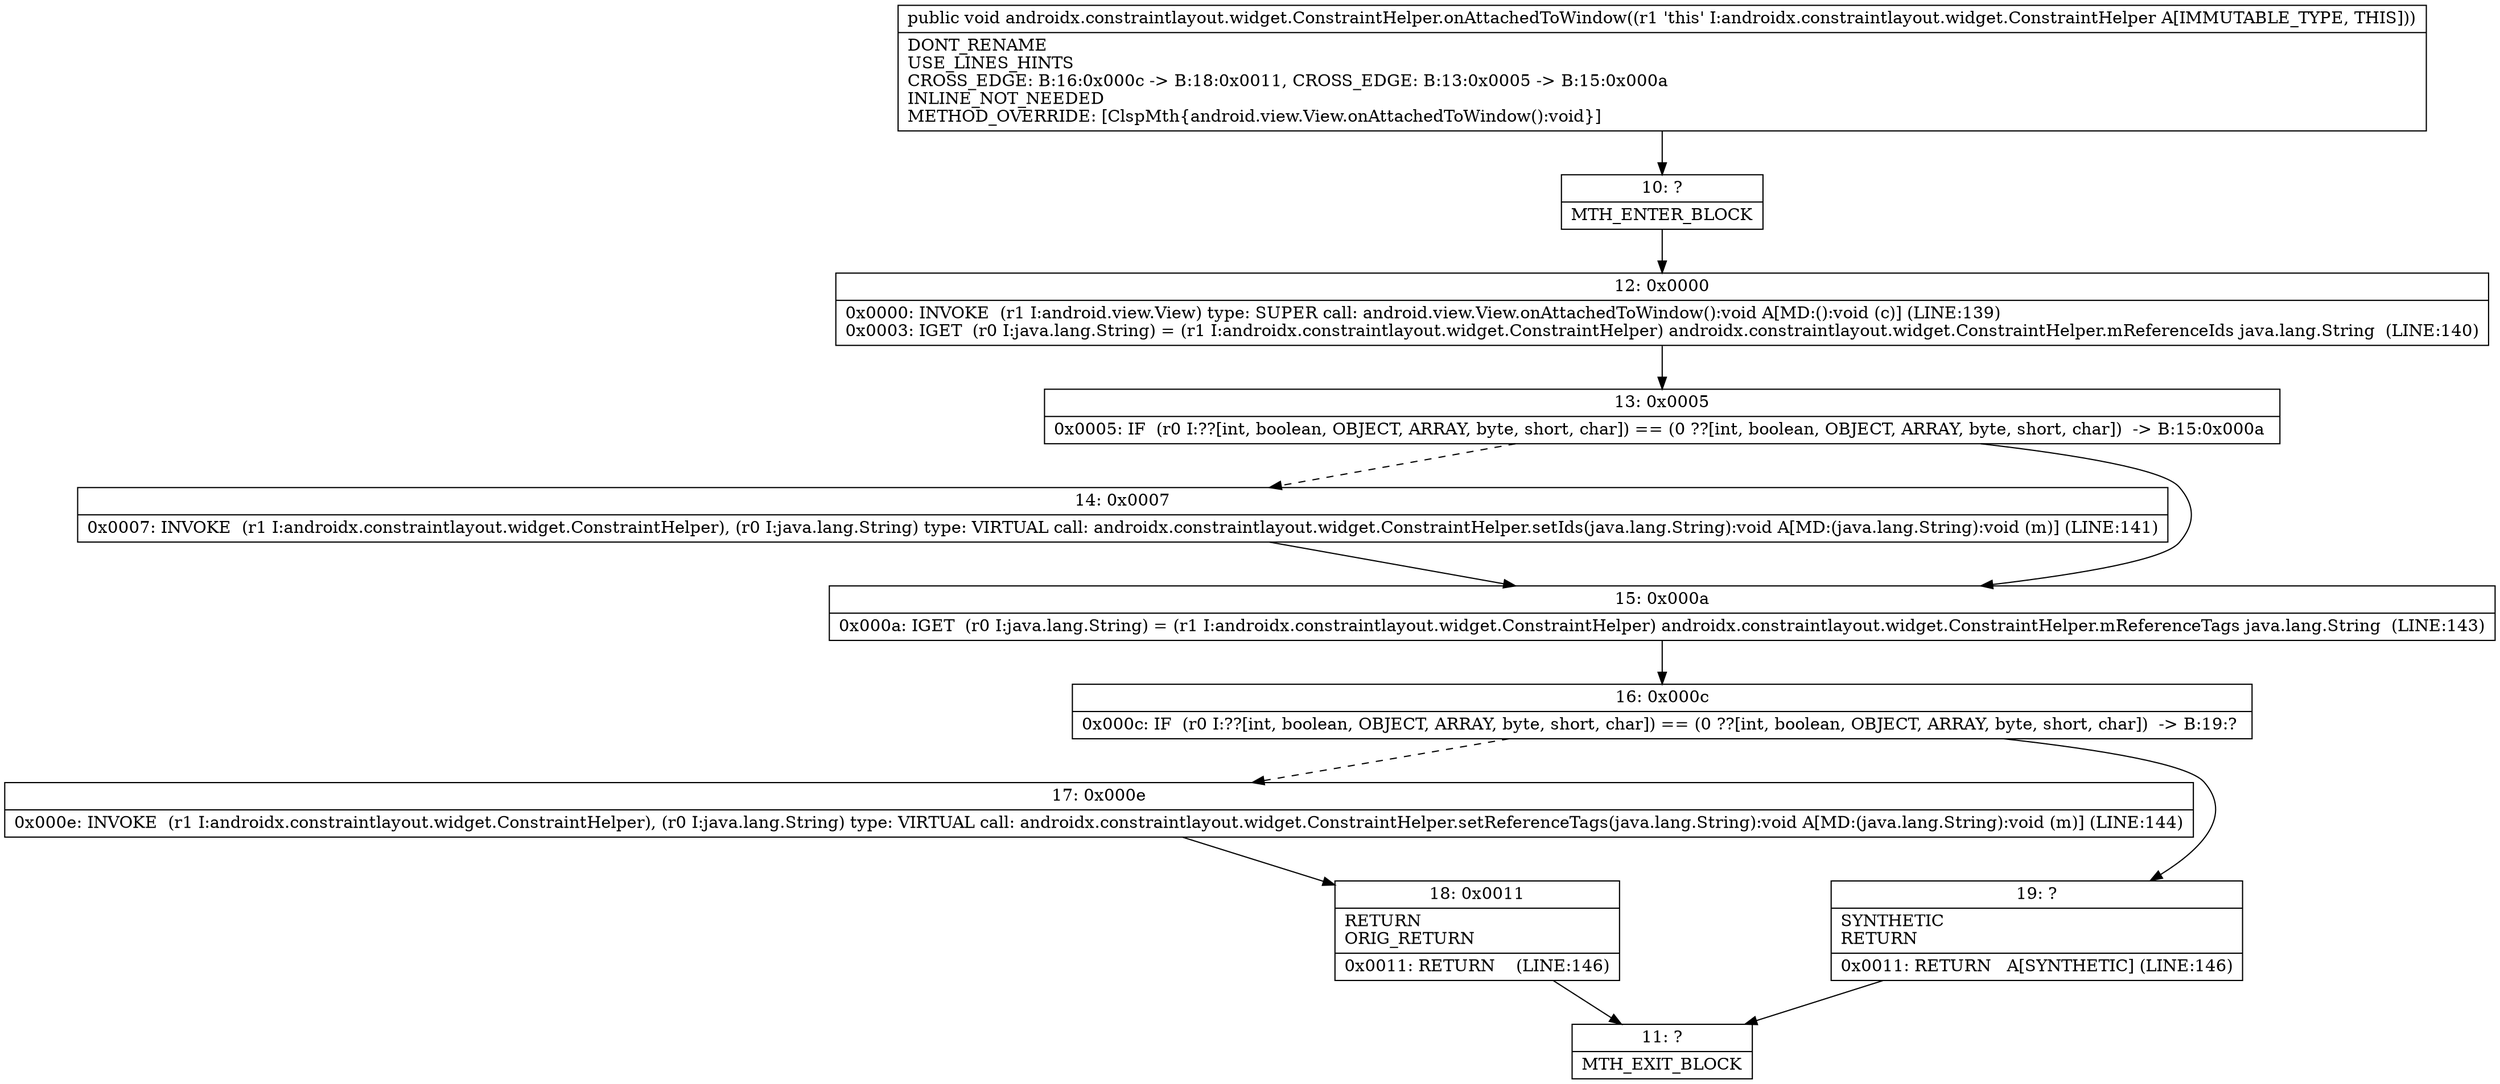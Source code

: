 digraph "CFG forandroidx.constraintlayout.widget.ConstraintHelper.onAttachedToWindow()V" {
Node_10 [shape=record,label="{10\:\ ?|MTH_ENTER_BLOCK\l}"];
Node_12 [shape=record,label="{12\:\ 0x0000|0x0000: INVOKE  (r1 I:android.view.View) type: SUPER call: android.view.View.onAttachedToWindow():void A[MD:():void (c)] (LINE:139)\l0x0003: IGET  (r0 I:java.lang.String) = (r1 I:androidx.constraintlayout.widget.ConstraintHelper) androidx.constraintlayout.widget.ConstraintHelper.mReferenceIds java.lang.String  (LINE:140)\l}"];
Node_13 [shape=record,label="{13\:\ 0x0005|0x0005: IF  (r0 I:??[int, boolean, OBJECT, ARRAY, byte, short, char]) == (0 ??[int, boolean, OBJECT, ARRAY, byte, short, char])  \-\> B:15:0x000a \l}"];
Node_14 [shape=record,label="{14\:\ 0x0007|0x0007: INVOKE  (r1 I:androidx.constraintlayout.widget.ConstraintHelper), (r0 I:java.lang.String) type: VIRTUAL call: androidx.constraintlayout.widget.ConstraintHelper.setIds(java.lang.String):void A[MD:(java.lang.String):void (m)] (LINE:141)\l}"];
Node_15 [shape=record,label="{15\:\ 0x000a|0x000a: IGET  (r0 I:java.lang.String) = (r1 I:androidx.constraintlayout.widget.ConstraintHelper) androidx.constraintlayout.widget.ConstraintHelper.mReferenceTags java.lang.String  (LINE:143)\l}"];
Node_16 [shape=record,label="{16\:\ 0x000c|0x000c: IF  (r0 I:??[int, boolean, OBJECT, ARRAY, byte, short, char]) == (0 ??[int, boolean, OBJECT, ARRAY, byte, short, char])  \-\> B:19:? \l}"];
Node_17 [shape=record,label="{17\:\ 0x000e|0x000e: INVOKE  (r1 I:androidx.constraintlayout.widget.ConstraintHelper), (r0 I:java.lang.String) type: VIRTUAL call: androidx.constraintlayout.widget.ConstraintHelper.setReferenceTags(java.lang.String):void A[MD:(java.lang.String):void (m)] (LINE:144)\l}"];
Node_18 [shape=record,label="{18\:\ 0x0011|RETURN\lORIG_RETURN\l|0x0011: RETURN    (LINE:146)\l}"];
Node_11 [shape=record,label="{11\:\ ?|MTH_EXIT_BLOCK\l}"];
Node_19 [shape=record,label="{19\:\ ?|SYNTHETIC\lRETURN\l|0x0011: RETURN   A[SYNTHETIC] (LINE:146)\l}"];
MethodNode[shape=record,label="{public void androidx.constraintlayout.widget.ConstraintHelper.onAttachedToWindow((r1 'this' I:androidx.constraintlayout.widget.ConstraintHelper A[IMMUTABLE_TYPE, THIS]))  | DONT_RENAME\lUSE_LINES_HINTS\lCROSS_EDGE: B:16:0x000c \-\> B:18:0x0011, CROSS_EDGE: B:13:0x0005 \-\> B:15:0x000a\lINLINE_NOT_NEEDED\lMETHOD_OVERRIDE: [ClspMth\{android.view.View.onAttachedToWindow():void\}]\l}"];
MethodNode -> Node_10;Node_10 -> Node_12;
Node_12 -> Node_13;
Node_13 -> Node_14[style=dashed];
Node_13 -> Node_15;
Node_14 -> Node_15;
Node_15 -> Node_16;
Node_16 -> Node_17[style=dashed];
Node_16 -> Node_19;
Node_17 -> Node_18;
Node_18 -> Node_11;
Node_19 -> Node_11;
}

